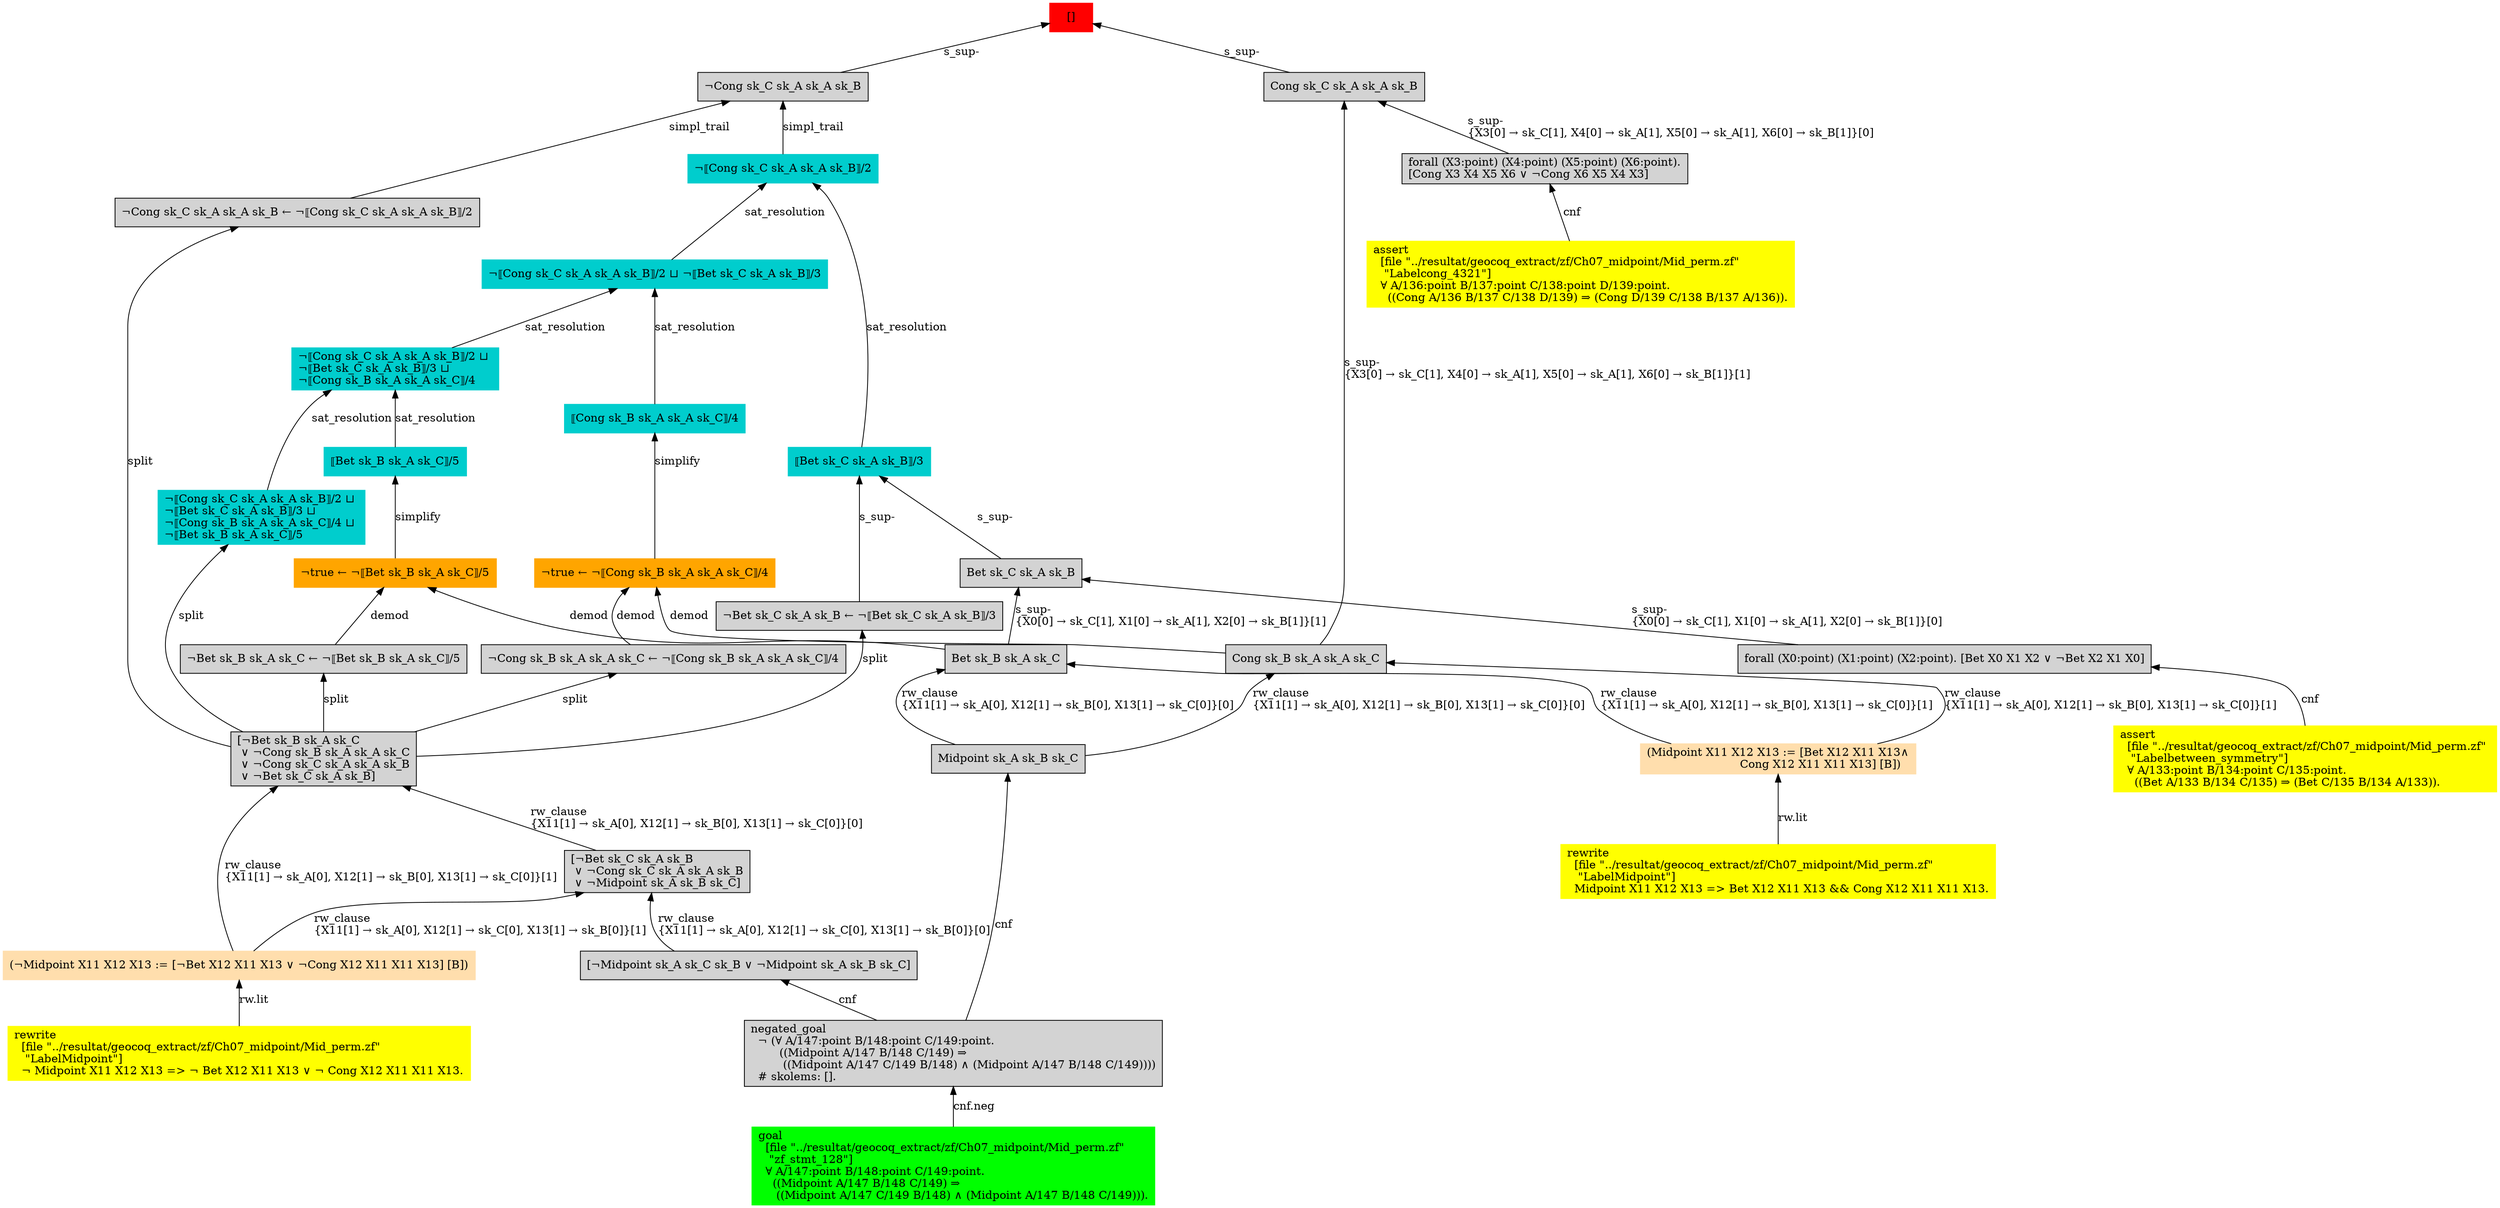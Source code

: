 digraph "unsat_graph" {
  vertex_0 [color=red, label="[]", shape=box, style=filled];
  vertex_0 -> vertex_1 [label="s_sup-\l", dir="back"];
  vertex_1 [shape=box, label="¬Cong sk_C sk_A sk_A sk_B\l", style=filled];
  vertex_1 -> vertex_2 [label="simpl_trail", dir="back"];
  vertex_2 [color=cyan3, shape=box, label="¬⟦Cong sk_C sk_A sk_A sk_B⟧/2\l", style=filled];
  vertex_2 -> vertex_3 [label="sat_resolution", dir="back"];
  vertex_3 [color=cyan3, shape=box, label="⟦Bet sk_C sk_A sk_B⟧/3\l", style=filled];
  vertex_3 -> vertex_4 [label="s_sup-\l", dir="back"];
  vertex_4 [shape=box, label="¬Bet sk_C sk_A sk_B ← ¬⟦Bet sk_C sk_A sk_B⟧/3\l", style=filled];
  vertex_4 -> vertex_5 [label="split", dir="back"];
  vertex_5 [shape=box, label="[¬Bet sk_B sk_A sk_C\l ∨ ¬Cong sk_B sk_A sk_A sk_C\l ∨ ¬Cong sk_C sk_A sk_A sk_B\l ∨ ¬Bet sk_C sk_A sk_B]\l", style=filled];
  vertex_5 -> vertex_6 [label="rw_clause\l\{X11[1] → sk_A[0], X12[1] → sk_B[0], X13[1] → sk_C[0]\}[1]\l", dir="back"];
  vertex_6 [color=navajowhite, shape=box, label="(¬Midpoint X11 X12 X13 := [¬Bet X12 X11 X13 ∨ ¬Cong X12 X11 X11 X13] [B])\l", style=filled];
  vertex_6 -> vertex_7 [label="rw.lit", dir="back"];
  vertex_7 [color=yellow, shape=box, label="rewrite\l  [file \"../resultat/geocoq_extract/zf/Ch07_midpoint/Mid_perm.zf\" \l   \"LabelMidpoint\"]\l  ¬ Midpoint X11 X12 X13 =\> ¬ Bet X12 X11 X13 ∨ ¬ Cong X12 X11 X11 X13.\l", style=filled];
  vertex_5 -> vertex_8 [label="rw_clause\l\{X11[1] → sk_A[0], X12[1] → sk_B[0], X13[1] → sk_C[0]\}[0]\l", dir="back"];
  vertex_8 [shape=box, label="[¬Bet sk_C sk_A sk_B\l ∨ ¬Cong sk_C sk_A sk_A sk_B\l ∨ ¬Midpoint sk_A sk_B sk_C]\l", style=filled];
  vertex_8 -> vertex_6 [label="rw_clause\l\{X11[1] → sk_A[0], X12[1] → sk_C[0], X13[1] → sk_B[0]\}[1]\l", dir="back"];
  vertex_8 -> vertex_9 [label="rw_clause\l\{X11[1] → sk_A[0], X12[1] → sk_C[0], X13[1] → sk_B[0]\}[0]\l", dir="back"];
  vertex_9 [shape=box, label="[¬Midpoint sk_A sk_C sk_B ∨ ¬Midpoint sk_A sk_B sk_C]\l", style=filled];
  vertex_9 -> vertex_10 [label="cnf", dir="back"];
  vertex_10 [shape=box, label="negated_goal\l  ¬ (∀ A/147:point B/148:point C/149:point.\l        ((Midpoint A/147 B/148 C/149) ⇒\l         ((Midpoint A/147 C/149 B/148) ∧ (Midpoint A/147 B/148 C/149))))\l  # skolems: [].\l", style=filled];
  vertex_10 -> vertex_11 [label="cnf.neg", dir="back"];
  vertex_11 [color=green, shape=box, label="goal\l  [file \"../resultat/geocoq_extract/zf/Ch07_midpoint/Mid_perm.zf\" \l   \"zf_stmt_128\"]\l  ∀ A/147:point B/148:point C/149:point.\l    ((Midpoint A/147 B/148 C/149) ⇒\l     ((Midpoint A/147 C/149 B/148) ∧ (Midpoint A/147 B/148 C/149))).\l", style=filled];
  vertex_3 -> vertex_12 [label="s_sup-\l", dir="back"];
  vertex_12 [shape=box, label="Bet sk_C sk_A sk_B\l", style=filled];
  vertex_12 -> vertex_13 [label="s_sup-\l\{X0[0] → sk_C[1], X1[0] → sk_A[1], X2[0] → sk_B[1]\}[0]\l", dir="back"];
  vertex_13 [shape=box, label="forall (X0:point) (X1:point) (X2:point). [Bet X0 X1 X2 ∨ ¬Bet X2 X1 X0]\l", style=filled];
  vertex_13 -> vertex_14 [label="cnf", dir="back"];
  vertex_14 [color=yellow, shape=box, label="assert\l  [file \"../resultat/geocoq_extract/zf/Ch07_midpoint/Mid_perm.zf\" \l   \"Labelbetween_symmetry\"]\l  ∀ A/133:point B/134:point C/135:point.\l    ((Bet A/133 B/134 C/135) ⇒ (Bet C/135 B/134 A/133)).\l", style=filled];
  vertex_12 -> vertex_15 [label="s_sup-\l\{X0[0] → sk_C[1], X1[0] → sk_A[1], X2[0] → sk_B[1]\}[1]\l", dir="back"];
  vertex_15 [shape=box, label="Bet sk_B sk_A sk_C\l", style=filled];
  vertex_15 -> vertex_16 [label="rw_clause\l\{X11[1] → sk_A[0], X12[1] → sk_B[0], X13[1] → sk_C[0]\}[1]\l", dir="back"];
  vertex_16 [color=navajowhite, shape=box, label="(Midpoint X11 X12 X13 := [Bet X12 X11 X13∧\l                          Cong X12 X11 X11 X13] [B])\l", style=filled];
  vertex_16 -> vertex_17 [label="rw.lit", dir="back"];
  vertex_17 [color=yellow, shape=box, label="rewrite\l  [file \"../resultat/geocoq_extract/zf/Ch07_midpoint/Mid_perm.zf\" \l   \"LabelMidpoint\"]\l  Midpoint X11 X12 X13 =\> Bet X12 X11 X13 && Cong X12 X11 X11 X13.\l", style=filled];
  vertex_15 -> vertex_18 [label="rw_clause\l\{X11[1] → sk_A[0], X12[1] → sk_B[0], X13[1] → sk_C[0]\}[0]\l", dir="back"];
  vertex_18 [shape=box, label="Midpoint sk_A sk_B sk_C\l", style=filled];
  vertex_18 -> vertex_10 [label="cnf", dir="back"];
  vertex_2 -> vertex_19 [label="sat_resolution", dir="back"];
  vertex_19 [color=cyan3, shape=box, label="¬⟦Cong sk_C sk_A sk_A sk_B⟧/2 ⊔ ¬⟦Bet sk_C sk_A sk_B⟧/3\l", style=filled];
  vertex_19 -> vertex_20 [label="sat_resolution", dir="back"];
  vertex_20 [color=cyan3, shape=box, label="⟦Cong sk_B sk_A sk_A sk_C⟧/4\l", style=filled];
  vertex_20 -> vertex_21 [label="simplify", dir="back"];
  vertex_21 [color=orange, shape=box, label="¬true ← ¬⟦Cong sk_B sk_A sk_A sk_C⟧/4\l", style=filled];
  vertex_21 -> vertex_22 [label="demod", dir="back"];
  vertex_22 [shape=box, label="Cong sk_B sk_A sk_A sk_C\l", style=filled];
  vertex_22 -> vertex_16 [label="rw_clause\l\{X11[1] → sk_A[0], X12[1] → sk_B[0], X13[1] → sk_C[0]\}[1]\l", dir="back"];
  vertex_22 -> vertex_18 [label="rw_clause\l\{X11[1] → sk_A[0], X12[1] → sk_B[0], X13[1] → sk_C[0]\}[0]\l", dir="back"];
  vertex_21 -> vertex_23 [label="demod", dir="back"];
  vertex_23 [shape=box, label="¬Cong sk_B sk_A sk_A sk_C ← ¬⟦Cong sk_B sk_A sk_A sk_C⟧/4\l", style=filled];
  vertex_23 -> vertex_5 [label="split", dir="back"];
  vertex_19 -> vertex_24 [label="sat_resolution", dir="back"];
  vertex_24 [color=cyan3, shape=box, label="¬⟦Cong sk_C sk_A sk_A sk_B⟧/2 ⊔ \l¬⟦Bet sk_C sk_A sk_B⟧/3 ⊔ \l¬⟦Cong sk_B sk_A sk_A sk_C⟧/4\l", style=filled];
  vertex_24 -> vertex_25 [label="sat_resolution", dir="back"];
  vertex_25 [color=cyan3, shape=box, label="⟦Bet sk_B sk_A sk_C⟧/5\l", style=filled];
  vertex_25 -> vertex_26 [label="simplify", dir="back"];
  vertex_26 [color=orange, shape=box, label="¬true ← ¬⟦Bet sk_B sk_A sk_C⟧/5\l", style=filled];
  vertex_26 -> vertex_15 [label="demod", dir="back"];
  vertex_26 -> vertex_27 [label="demod", dir="back"];
  vertex_27 [shape=box, label="¬Bet sk_B sk_A sk_C ← ¬⟦Bet sk_B sk_A sk_C⟧/5\l", style=filled];
  vertex_27 -> vertex_5 [label="split", dir="back"];
  vertex_24 -> vertex_28 [label="sat_resolution", dir="back"];
  vertex_28 [color=cyan3, shape=box, label="¬⟦Cong sk_C sk_A sk_A sk_B⟧/2 ⊔ \l¬⟦Bet sk_C sk_A sk_B⟧/3 ⊔ \l¬⟦Cong sk_B sk_A sk_A sk_C⟧/4 ⊔ \l¬⟦Bet sk_B sk_A sk_C⟧/5\l", style=filled];
  vertex_28 -> vertex_5 [label="split", dir="back"];
  vertex_1 -> vertex_29 [label="simpl_trail", dir="back"];
  vertex_29 [shape=box, label="¬Cong sk_C sk_A sk_A sk_B ← ¬⟦Cong sk_C sk_A sk_A sk_B⟧/2\l", style=filled];
  vertex_29 -> vertex_5 [label="split", dir="back"];
  vertex_0 -> vertex_30 [label="s_sup-\l", dir="back"];
  vertex_30 [shape=box, label="Cong sk_C sk_A sk_A sk_B\l", style=filled];
  vertex_30 -> vertex_31 [label="s_sup-\l\{X3[0] → sk_C[1], X4[0] → sk_A[1], X5[0] → sk_A[1], X6[0] → sk_B[1]\}[0]\l", dir="back"];
  vertex_31 [shape=box, label="forall (X3:point) (X4:point) (X5:point) (X6:point).\l[Cong X3 X4 X5 X6 ∨ ¬Cong X6 X5 X4 X3]\l", style=filled];
  vertex_31 -> vertex_32 [label="cnf", dir="back"];
  vertex_32 [color=yellow, shape=box, label="assert\l  [file \"../resultat/geocoq_extract/zf/Ch07_midpoint/Mid_perm.zf\" \l   \"Labelcong_4321\"]\l  ∀ A/136:point B/137:point C/138:point D/139:point.\l    ((Cong A/136 B/137 C/138 D/139) ⇒ (Cong D/139 C/138 B/137 A/136)).\l", style=filled];
  vertex_30 -> vertex_22 [label="s_sup-\l\{X3[0] → sk_C[1], X4[0] → sk_A[1], X5[0] → sk_A[1], X6[0] → sk_B[1]\}[1]\l", dir="back"];
  }


